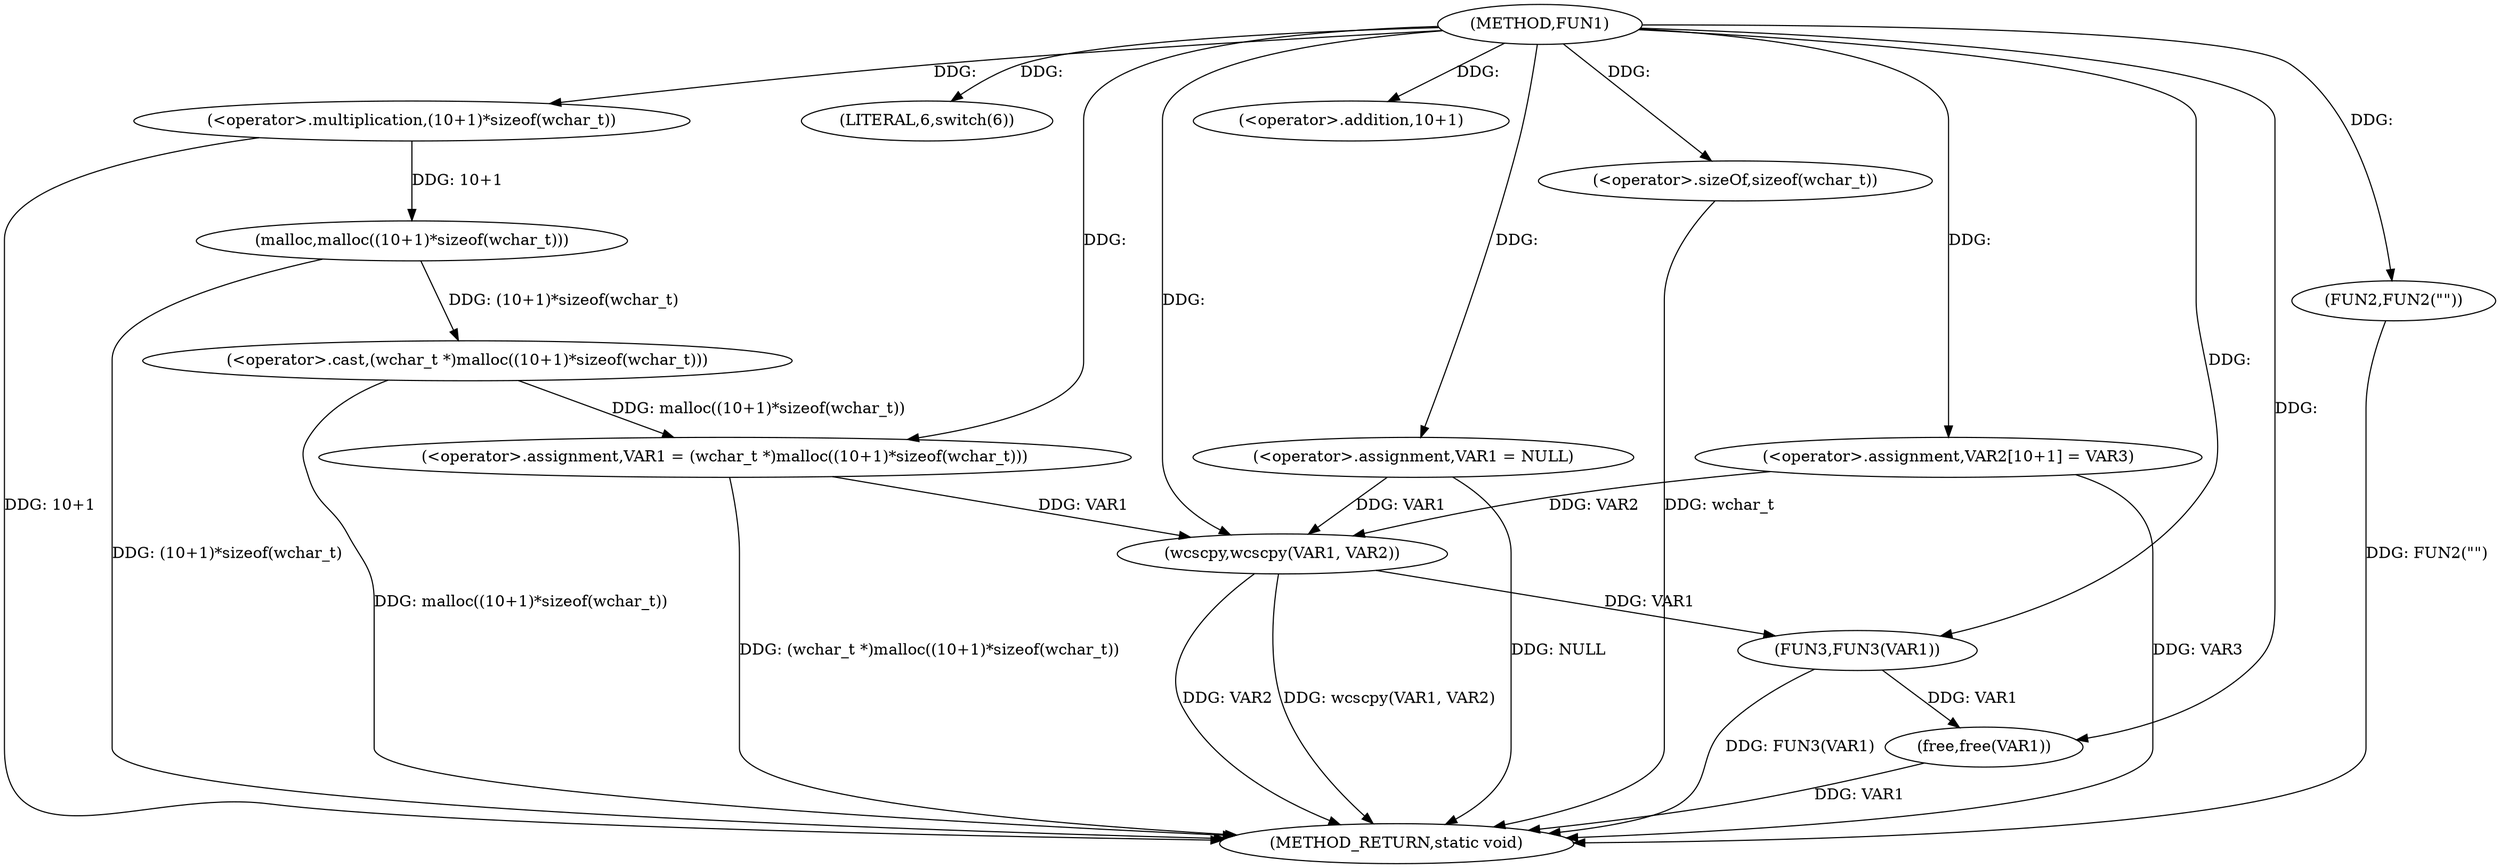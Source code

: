 digraph FUN1 {  
"1000100" [label = "(METHOD,FUN1)" ]
"1000138" [label = "(METHOD_RETURN,static void)" ]
"1000103" [label = "(<operator>.assignment,VAR1 = NULL)" ]
"1000107" [label = "(LITERAL,6,switch(6))" ]
"1000110" [label = "(<operator>.assignment,VAR1 = (wchar_t *)malloc((10+1)*sizeof(wchar_t)))" ]
"1000112" [label = "(<operator>.cast,(wchar_t *)malloc((10+1)*sizeof(wchar_t)))" ]
"1000114" [label = "(malloc,malloc((10+1)*sizeof(wchar_t)))" ]
"1000115" [label = "(<operator>.multiplication,(10+1)*sizeof(wchar_t))" ]
"1000116" [label = "(<operator>.addition,10+1)" ]
"1000119" [label = "(<operator>.sizeOf,sizeof(wchar_t))" ]
"1000123" [label = "(FUN2,FUN2(\"\"))" ]
"1000128" [label = "(<operator>.assignment,VAR2[10+1] = VAR3)" ]
"1000131" [label = "(wcscpy,wcscpy(VAR1, VAR2))" ]
"1000134" [label = "(FUN3,FUN3(VAR1))" ]
"1000136" [label = "(free,free(VAR1))" ]
  "1000128" -> "1000138"  [ label = "DDG: VAR3"] 
  "1000103" -> "1000138"  [ label = "DDG: NULL"] 
  "1000112" -> "1000138"  [ label = "DDG: malloc((10+1)*sizeof(wchar_t))"] 
  "1000123" -> "1000138"  [ label = "DDG: FUN2(\"\")"] 
  "1000114" -> "1000138"  [ label = "DDG: (10+1)*sizeof(wchar_t)"] 
  "1000115" -> "1000138"  [ label = "DDG: 10+1"] 
  "1000136" -> "1000138"  [ label = "DDG: VAR1"] 
  "1000131" -> "1000138"  [ label = "DDG: wcscpy(VAR1, VAR2)"] 
  "1000134" -> "1000138"  [ label = "DDG: FUN3(VAR1)"] 
  "1000131" -> "1000138"  [ label = "DDG: VAR2"] 
  "1000110" -> "1000138"  [ label = "DDG: (wchar_t *)malloc((10+1)*sizeof(wchar_t))"] 
  "1000119" -> "1000138"  [ label = "DDG: wchar_t"] 
  "1000100" -> "1000103"  [ label = "DDG: "] 
  "1000100" -> "1000107"  [ label = "DDG: "] 
  "1000112" -> "1000110"  [ label = "DDG: malloc((10+1)*sizeof(wchar_t))"] 
  "1000100" -> "1000110"  [ label = "DDG: "] 
  "1000114" -> "1000112"  [ label = "DDG: (10+1)*sizeof(wchar_t)"] 
  "1000115" -> "1000114"  [ label = "DDG: 10+1"] 
  "1000100" -> "1000115"  [ label = "DDG: "] 
  "1000100" -> "1000116"  [ label = "DDG: "] 
  "1000100" -> "1000119"  [ label = "DDG: "] 
  "1000100" -> "1000123"  [ label = "DDG: "] 
  "1000100" -> "1000128"  [ label = "DDG: "] 
  "1000103" -> "1000131"  [ label = "DDG: VAR1"] 
  "1000110" -> "1000131"  [ label = "DDG: VAR1"] 
  "1000100" -> "1000131"  [ label = "DDG: "] 
  "1000128" -> "1000131"  [ label = "DDG: VAR2"] 
  "1000131" -> "1000134"  [ label = "DDG: VAR1"] 
  "1000100" -> "1000134"  [ label = "DDG: "] 
  "1000134" -> "1000136"  [ label = "DDG: VAR1"] 
  "1000100" -> "1000136"  [ label = "DDG: "] 
}
